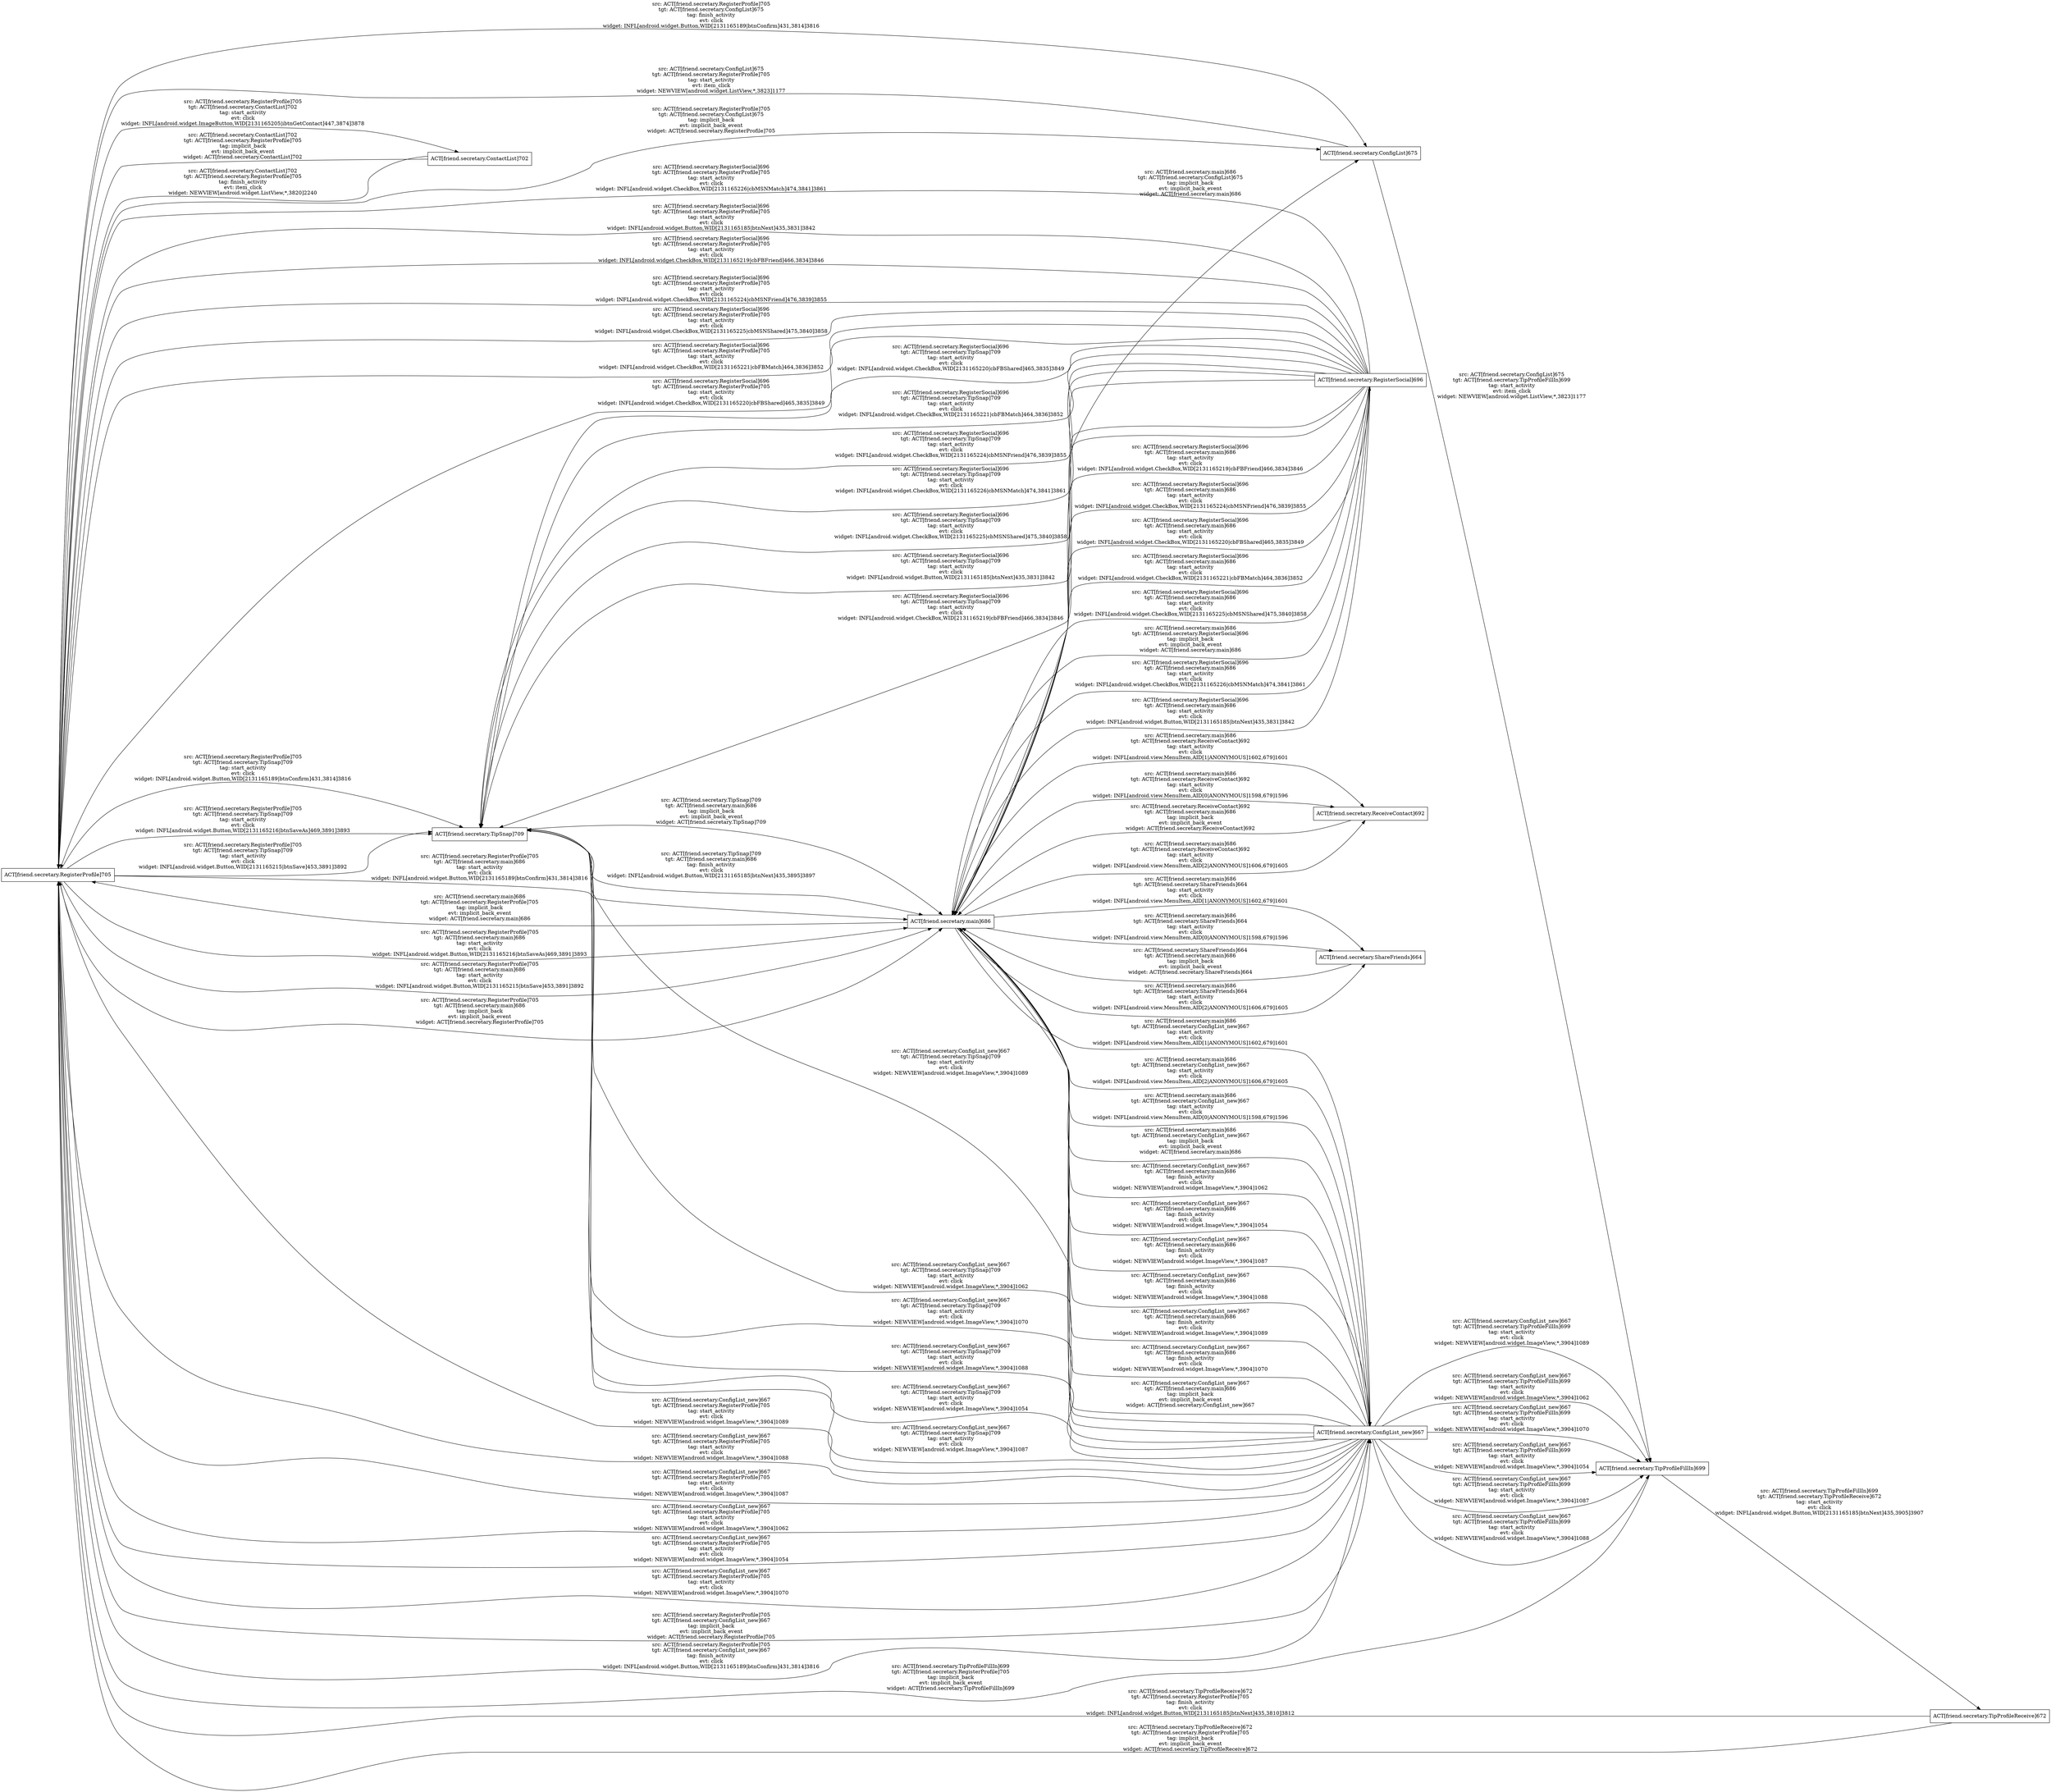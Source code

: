 digraph G {
 rankdir=LR;
 node[shape=box];
 n10 [label="ACT[friend.secretary.RegisterProfile]705"];
 n7 [label="ACT[friend.secretary.RegisterSocial]696"];
 n4 [label="ACT[friend.secretary.ConfigList]675"];
 n3 [label="ACT[friend.secretary.TipProfileReceive]672"];
 n6 [label="ACT[friend.secretary.ReceiveContact]692"];
 n9 [label="ACT[friend.secretary.ContactList]702"];
 n11 [label="ACT[friend.secretary.TipSnap]709"];
 n8 [label="ACT[friend.secretary.TipProfileFillIn]699"];
 n1 [label="ACT[friend.secretary.ShareFriends]664"];
 n2 [label="ACT[friend.secretary.ConfigList_new]667"];
 n5 [label="ACT[friend.secretary.main]686"];
 n9 -> n10 [label="src: ACT[friend.secretary.ContactList]702\ntgt: ACT[friend.secretary.RegisterProfile]705\ntag: implicit_back\nevt: implicit_back_event\nwidget: ACT[friend.secretary.ContactList]702\n"];
 n9 -> n10 [label="src: ACT[friend.secretary.ContactList]702\ntgt: ACT[friend.secretary.RegisterProfile]705\ntag: finish_activity\nevt: item_click\nwidget: NEWVIEW[android.widget.ListView,*,3820]2240\n"];
 n10 -> n5 [label="src: ACT[friend.secretary.RegisterProfile]705\ntgt: ACT[friend.secretary.main]686\ntag: start_activity\nevt: click\nwidget: INFL[android.widget.Button,WID[2131165216|btnSaveAs]469,3891]3893\n"];
 n10 -> n5 [label="src: ACT[friend.secretary.RegisterProfile]705\ntgt: ACT[friend.secretary.main]686\ntag: start_activity\nevt: click\nwidget: INFL[android.widget.Button,WID[2131165215|btnSave]453,3891]3892\n"];
 n10 -> n2 [label="src: ACT[friend.secretary.RegisterProfile]705\ntgt: ACT[friend.secretary.ConfigList_new]667\ntag: implicit_back\nevt: implicit_back_event\nwidget: ACT[friend.secretary.RegisterProfile]705\n"];
 n10 -> n5 [label="src: ACT[friend.secretary.RegisterProfile]705\ntgt: ACT[friend.secretary.main]686\ntag: implicit_back\nevt: implicit_back_event\nwidget: ACT[friend.secretary.RegisterProfile]705\n"];
 n10 -> n11 [label="src: ACT[friend.secretary.RegisterProfile]705\ntgt: ACT[friend.secretary.TipSnap]709\ntag: start_activity\nevt: click\nwidget: INFL[android.widget.Button,WID[2131165216|btnSaveAs]469,3891]3893\n"];
 n10 -> n11 [label="src: ACT[friend.secretary.RegisterProfile]705\ntgt: ACT[friend.secretary.TipSnap]709\ntag: start_activity\nevt: click\nwidget: INFL[android.widget.Button,WID[2131165215|btnSave]453,3891]3892\n"];
 n10 -> n4 [label="src: ACT[friend.secretary.RegisterProfile]705\ntgt: ACT[friend.secretary.ConfigList]675\ntag: implicit_back\nevt: implicit_back_event\nwidget: ACT[friend.secretary.RegisterProfile]705\n"];
 n10 -> n9 [label="src: ACT[friend.secretary.RegisterProfile]705\ntgt: ACT[friend.secretary.ContactList]702\ntag: start_activity\nevt: click\nwidget: INFL[android.widget.ImageButton,WID[2131165205|ibtnGetContact]447,3874]3878\n"];
 n3 -> n10 [label="src: ACT[friend.secretary.TipProfileReceive]672\ntgt: ACT[friend.secretary.RegisterProfile]705\ntag: finish_activity\nevt: click\nwidget: INFL[android.widget.Button,WID[2131165185|btnNext]435,3810]3812\n"];
 n3 -> n10 [label="src: ACT[friend.secretary.TipProfileReceive]672\ntgt: ACT[friend.secretary.RegisterProfile]705\ntag: implicit_back\nevt: implicit_back_event\nwidget: ACT[friend.secretary.TipProfileReceive]672\n"];
 n2 -> n8 [label="src: ACT[friend.secretary.ConfigList_new]667\ntgt: ACT[friend.secretary.TipProfileFillIn]699\ntag: start_activity\nevt: click\nwidget: NEWVIEW[android.widget.ImageView,*,3904]1070\n"];
 n2 -> n8 [label="src: ACT[friend.secretary.ConfigList_new]667\ntgt: ACT[friend.secretary.TipProfileFillIn]699\ntag: start_activity\nevt: click\nwidget: NEWVIEW[android.widget.ImageView,*,3904]1054\n"];
 n2 -> n8 [label="src: ACT[friend.secretary.ConfigList_new]667\ntgt: ACT[friend.secretary.TipProfileFillIn]699\ntag: start_activity\nevt: click\nwidget: NEWVIEW[android.widget.ImageView,*,3904]1087\n"];
 n2 -> n8 [label="src: ACT[friend.secretary.ConfigList_new]667\ntgt: ACT[friend.secretary.TipProfileFillIn]699\ntag: start_activity\nevt: click\nwidget: NEWVIEW[android.widget.ImageView,*,3904]1088\n"];
 n2 -> n8 [label="src: ACT[friend.secretary.ConfigList_new]667\ntgt: ACT[friend.secretary.TipProfileFillIn]699\ntag: start_activity\nevt: click\nwidget: NEWVIEW[android.widget.ImageView,*,3904]1089\n"];
 n2 -> n8 [label="src: ACT[friend.secretary.ConfigList_new]667\ntgt: ACT[friend.secretary.TipProfileFillIn]699\ntag: start_activity\nevt: click\nwidget: NEWVIEW[android.widget.ImageView,*,3904]1062\n"];
 n2 -> n10 [label="src: ACT[friend.secretary.ConfigList_new]667\ntgt: ACT[friend.secretary.RegisterProfile]705\ntag: start_activity\nevt: click\nwidget: NEWVIEW[android.widget.ImageView,*,3904]1062\n"];
 n2 -> n10 [label="src: ACT[friend.secretary.ConfigList_new]667\ntgt: ACT[friend.secretary.RegisterProfile]705\ntag: start_activity\nevt: click\nwidget: NEWVIEW[android.widget.ImageView,*,3904]1054\n"];
 n2 -> n10 [label="src: ACT[friend.secretary.ConfigList_new]667\ntgt: ACT[friend.secretary.RegisterProfile]705\ntag: start_activity\nevt: click\nwidget: NEWVIEW[android.widget.ImageView,*,3904]1070\n"];
 n2 -> n10 [label="src: ACT[friend.secretary.ConfigList_new]667\ntgt: ACT[friend.secretary.RegisterProfile]705\ntag: start_activity\nevt: click\nwidget: NEWVIEW[android.widget.ImageView,*,3904]1089\n"];
 n2 -> n10 [label="src: ACT[friend.secretary.ConfigList_new]667\ntgt: ACT[friend.secretary.RegisterProfile]705\ntag: start_activity\nevt: click\nwidget: NEWVIEW[android.widget.ImageView,*,3904]1088\n"];
 n2 -> n10 [label="src: ACT[friend.secretary.ConfigList_new]667\ntgt: ACT[friend.secretary.RegisterProfile]705\ntag: start_activity\nevt: click\nwidget: NEWVIEW[android.widget.ImageView,*,3904]1087\n"];
 n2 -> n5 [label="src: ACT[friend.secretary.ConfigList_new]667\ntgt: ACT[friend.secretary.main]686\ntag: finish_activity\nevt: click\nwidget: NEWVIEW[android.widget.ImageView,*,3904]1062\n"];
 n2 -> n5 [label="src: ACT[friend.secretary.ConfigList_new]667\ntgt: ACT[friend.secretary.main]686\ntag: finish_activity\nevt: click\nwidget: NEWVIEW[android.widget.ImageView,*,3904]1054\n"];
 n2 -> n5 [label="src: ACT[friend.secretary.ConfigList_new]667\ntgt: ACT[friend.secretary.main]686\ntag: finish_activity\nevt: click\nwidget: NEWVIEW[android.widget.ImageView,*,3904]1087\n"];
 n2 -> n5 [label="src: ACT[friend.secretary.ConfigList_new]667\ntgt: ACT[friend.secretary.main]686\ntag: finish_activity\nevt: click\nwidget: NEWVIEW[android.widget.ImageView,*,3904]1088\n"];
 n2 -> n5 [label="src: ACT[friend.secretary.ConfigList_new]667\ntgt: ACT[friend.secretary.main]686\ntag: finish_activity\nevt: click\nwidget: NEWVIEW[android.widget.ImageView,*,3904]1089\n"];
 n2 -> n5 [label="src: ACT[friend.secretary.ConfigList_new]667\ntgt: ACT[friend.secretary.main]686\ntag: finish_activity\nevt: click\nwidget: NEWVIEW[android.widget.ImageView,*,3904]1070\n"];
 n2 -> n11 [label="src: ACT[friend.secretary.ConfigList_new]667\ntgt: ACT[friend.secretary.TipSnap]709\ntag: start_activity\nevt: click\nwidget: NEWVIEW[android.widget.ImageView,*,3904]1070\n"];
 n2 -> n11 [label="src: ACT[friend.secretary.ConfigList_new]667\ntgt: ACT[friend.secretary.TipSnap]709\ntag: start_activity\nevt: click\nwidget: NEWVIEW[android.widget.ImageView,*,3904]1088\n"];
 n2 -> n11 [label="src: ACT[friend.secretary.ConfigList_new]667\ntgt: ACT[friend.secretary.TipSnap]709\ntag: start_activity\nevt: click\nwidget: NEWVIEW[android.widget.ImageView,*,3904]1054\n"];
 n2 -> n11 [label="src: ACT[friend.secretary.ConfigList_new]667\ntgt: ACT[friend.secretary.TipSnap]709\ntag: start_activity\nevt: click\nwidget: NEWVIEW[android.widget.ImageView,*,3904]1087\n"];
 n2 -> n11 [label="src: ACT[friend.secretary.ConfigList_new]667\ntgt: ACT[friend.secretary.TipSnap]709\ntag: start_activity\nevt: click\nwidget: NEWVIEW[android.widget.ImageView,*,3904]1089\n"];
 n2 -> n11 [label="src: ACT[friend.secretary.ConfigList_new]667\ntgt: ACT[friend.secretary.TipSnap]709\ntag: start_activity\nevt: click\nwidget: NEWVIEW[android.widget.ImageView,*,3904]1062\n"];
 n2 -> n5 [label="src: ACT[friend.secretary.ConfigList_new]667\ntgt: ACT[friend.secretary.main]686\ntag: implicit_back\nevt: implicit_back_event\nwidget: ACT[friend.secretary.ConfigList_new]667\n"];
 n8 -> n3 [label="src: ACT[friend.secretary.TipProfileFillIn]699\ntgt: ACT[friend.secretary.TipProfileReceive]672\ntag: start_activity\nevt: click\nwidget: INFL[android.widget.Button,WID[2131165185|btnNext]435,3905]3907\n"];
 n8 -> n10 [label="src: ACT[friend.secretary.TipProfileFillIn]699\ntgt: ACT[friend.secretary.RegisterProfile]705\ntag: implicit_back\nevt: implicit_back_event\nwidget: ACT[friend.secretary.TipProfileFillIn]699\n"];
 n1 -> n5 [label="src: ACT[friend.secretary.ShareFriends]664\ntgt: ACT[friend.secretary.main]686\ntag: implicit_back\nevt: implicit_back_event\nwidget: ACT[friend.secretary.ShareFriends]664\n"];
 n7 -> n5 [label="src: ACT[friend.secretary.RegisterSocial]696\ntgt: ACT[friend.secretary.main]686\ntag: start_activity\nevt: click\nwidget: INFL[android.widget.CheckBox,WID[2131165226|cbMSNMatch]474,3841]3861\n"];
 n7 -> n5 [label="src: ACT[friend.secretary.RegisterSocial]696\ntgt: ACT[friend.secretary.main]686\ntag: start_activity\nevt: click\nwidget: INFL[android.widget.Button,WID[2131165185|btnNext]435,3831]3842\n"];
 n7 -> n5 [label="src: ACT[friend.secretary.RegisterSocial]696\ntgt: ACT[friend.secretary.main]686\ntag: start_activity\nevt: click\nwidget: INFL[android.widget.CheckBox,WID[2131165219|cbFBFriend]466,3834]3846\n"];
 n7 -> n5 [label="src: ACT[friend.secretary.RegisterSocial]696\ntgt: ACT[friend.secretary.main]686\ntag: start_activity\nevt: click\nwidget: INFL[android.widget.CheckBox,WID[2131165224|cbMSNFriend]476,3839]3855\n"];
 n7 -> n5 [label="src: ACT[friend.secretary.RegisterSocial]696\ntgt: ACT[friend.secretary.main]686\ntag: start_activity\nevt: click\nwidget: INFL[android.widget.CheckBox,WID[2131165220|cbFBShared]465,3835]3849\n"];
 n7 -> n5 [label="src: ACT[friend.secretary.RegisterSocial]696\ntgt: ACT[friend.secretary.main]686\ntag: start_activity\nevt: click\nwidget: INFL[android.widget.CheckBox,WID[2131165221|cbFBMatch]464,3836]3852\n"];
 n7 -> n5 [label="src: ACT[friend.secretary.RegisterSocial]696\ntgt: ACT[friend.secretary.main]686\ntag: start_activity\nevt: click\nwidget: INFL[android.widget.CheckBox,WID[2131165225|cbMSNShared]475,3840]3858\n"];
 n7 -> n11 [label="src: ACT[friend.secretary.RegisterSocial]696\ntgt: ACT[friend.secretary.TipSnap]709\ntag: start_activity\nevt: click\nwidget: INFL[android.widget.CheckBox,WID[2131165226|cbMSNMatch]474,3841]3861\n"];
 n7 -> n11 [label="src: ACT[friend.secretary.RegisterSocial]696\ntgt: ACT[friend.secretary.TipSnap]709\ntag: start_activity\nevt: click\nwidget: INFL[android.widget.CheckBox,WID[2131165225|cbMSNShared]475,3840]3858\n"];
 n7 -> n11 [label="src: ACT[friend.secretary.RegisterSocial]696\ntgt: ACT[friend.secretary.TipSnap]709\ntag: start_activity\nevt: click\nwidget: INFL[android.widget.Button,WID[2131165185|btnNext]435,3831]3842\n"];
 n7 -> n11 [label="src: ACT[friend.secretary.RegisterSocial]696\ntgt: ACT[friend.secretary.TipSnap]709\ntag: start_activity\nevt: click\nwidget: INFL[android.widget.CheckBox,WID[2131165219|cbFBFriend]466,3834]3846\n"];
 n7 -> n11 [label="src: ACT[friend.secretary.RegisterSocial]696\ntgt: ACT[friend.secretary.TipSnap]709\ntag: start_activity\nevt: click\nwidget: INFL[android.widget.CheckBox,WID[2131165220|cbFBShared]465,3835]3849\n"];
 n7 -> n11 [label="src: ACT[friend.secretary.RegisterSocial]696\ntgt: ACT[friend.secretary.TipSnap]709\ntag: start_activity\nevt: click\nwidget: INFL[android.widget.CheckBox,WID[2131165221|cbFBMatch]464,3836]3852\n"];
 n7 -> n11 [label="src: ACT[friend.secretary.RegisterSocial]696\ntgt: ACT[friend.secretary.TipSnap]709\ntag: start_activity\nevt: click\nwidget: INFL[android.widget.CheckBox,WID[2131165224|cbMSNFriend]476,3839]3855\n"];
 n7 -> n10 [label="src: ACT[friend.secretary.RegisterSocial]696\ntgt: ACT[friend.secretary.RegisterProfile]705\ntag: start_activity\nevt: click\nwidget: INFL[android.widget.CheckBox,WID[2131165219|cbFBFriend]466,3834]3846\n"];
 n7 -> n10 [label="src: ACT[friend.secretary.RegisterSocial]696\ntgt: ACT[friend.secretary.RegisterProfile]705\ntag: start_activity\nevt: click\nwidget: INFL[android.widget.CheckBox,WID[2131165224|cbMSNFriend]476,3839]3855\n"];
 n7 -> n10 [label="src: ACT[friend.secretary.RegisterSocial]696\ntgt: ACT[friend.secretary.RegisterProfile]705\ntag: start_activity\nevt: click\nwidget: INFL[android.widget.CheckBox,WID[2131165225|cbMSNShared]475,3840]3858\n"];
 n7 -> n10 [label="src: ACT[friend.secretary.RegisterSocial]696\ntgt: ACT[friend.secretary.RegisterProfile]705\ntag: start_activity\nevt: click\nwidget: INFL[android.widget.CheckBox,WID[2131165221|cbFBMatch]464,3836]3852\n"];
 n7 -> n10 [label="src: ACT[friend.secretary.RegisterSocial]696\ntgt: ACT[friend.secretary.RegisterProfile]705\ntag: start_activity\nevt: click\nwidget: INFL[android.widget.CheckBox,WID[2131165220|cbFBShared]465,3835]3849\n"];
 n7 -> n10 [label="src: ACT[friend.secretary.RegisterSocial]696\ntgt: ACT[friend.secretary.RegisterProfile]705\ntag: start_activity\nevt: click\nwidget: INFL[android.widget.CheckBox,WID[2131165226|cbMSNMatch]474,3841]3861\n"];
 n7 -> n10 [label="src: ACT[friend.secretary.RegisterSocial]696\ntgt: ACT[friend.secretary.RegisterProfile]705\ntag: start_activity\nevt: click\nwidget: INFL[android.widget.Button,WID[2131165185|btnNext]435,3831]3842\n"];
 n11 -> n5 [label="src: ACT[friend.secretary.TipSnap]709\ntgt: ACT[friend.secretary.main]686\ntag: implicit_back\nevt: implicit_back_event\nwidget: ACT[friend.secretary.TipSnap]709\n"];
 n11 -> n5 [label="src: ACT[friend.secretary.TipSnap]709\ntgt: ACT[friend.secretary.main]686\ntag: finish_activity\nevt: click\nwidget: INFL[android.widget.Button,WID[2131165185|btnNext]435,3895]3897\n"];
 n6 -> n5 [label="src: ACT[friend.secretary.ReceiveContact]692\ntgt: ACT[friend.secretary.main]686\ntag: implicit_back\nevt: implicit_back_event\nwidget: ACT[friend.secretary.ReceiveContact]692\n"];
 n10 -> n2 [label="src: ACT[friend.secretary.RegisterProfile]705\ntgt: ACT[friend.secretary.ConfigList_new]667\ntag: finish_activity\nevt: click\nwidget: INFL[android.widget.Button,WID[2131165189|btnConfirm]431,3814]3816\n"];
 n10 -> n5 [label="src: ACT[friend.secretary.RegisterProfile]705\ntgt: ACT[friend.secretary.main]686\ntag: start_activity\nevt: click\nwidget: INFL[android.widget.Button,WID[2131165189|btnConfirm]431,3814]3816\n"];
 n10 -> n4 [label="src: ACT[friend.secretary.RegisterProfile]705\ntgt: ACT[friend.secretary.ConfigList]675\ntag: finish_activity\nevt: click\nwidget: INFL[android.widget.Button,WID[2131165189|btnConfirm]431,3814]3816\n"];
 n10 -> n11 [label="src: ACT[friend.secretary.RegisterProfile]705\ntgt: ACT[friend.secretary.TipSnap]709\ntag: start_activity\nevt: click\nwidget: INFL[android.widget.Button,WID[2131165189|btnConfirm]431,3814]3816\n"];
 n5 -> n4 [label="src: ACT[friend.secretary.main]686\ntgt: ACT[friend.secretary.ConfigList]675\ntag: implicit_back\nevt: implicit_back_event\nwidget: ACT[friend.secretary.main]686\n"];
 n5 -> n10 [label="src: ACT[friend.secretary.main]686\ntgt: ACT[friend.secretary.RegisterProfile]705\ntag: implicit_back\nevt: implicit_back_event\nwidget: ACT[friend.secretary.main]686\n"];
 n5 -> n7 [label="src: ACT[friend.secretary.main]686\ntgt: ACT[friend.secretary.RegisterSocial]696\ntag: implicit_back\nevt: implicit_back_event\nwidget: ACT[friend.secretary.main]686\n"];
 n5 -> n2 [label="src: ACT[friend.secretary.main]686\ntgt: ACT[friend.secretary.ConfigList_new]667\ntag: implicit_back\nevt: implicit_back_event\nwidget: ACT[friend.secretary.main]686\n"];
 n5 -> n6 [label="src: ACT[friend.secretary.main]686\ntgt: ACT[friend.secretary.ReceiveContact]692\ntag: start_activity\nevt: click\nwidget: INFL[android.view.MenuItem,AID[2|ANONYMOUS]1606,679]1605\n"];
 n5 -> n6 [label="src: ACT[friend.secretary.main]686\ntgt: ACT[friend.secretary.ReceiveContact]692\ntag: start_activity\nevt: click\nwidget: INFL[android.view.MenuItem,AID[1|ANONYMOUS]1602,679]1601\n"];
 n5 -> n6 [label="src: ACT[friend.secretary.main]686\ntgt: ACT[friend.secretary.ReceiveContact]692\ntag: start_activity\nevt: click\nwidget: INFL[android.view.MenuItem,AID[0|ANONYMOUS]1598,679]1596\n"];
 n5 -> n2 [label="src: ACT[friend.secretary.main]686\ntgt: ACT[friend.secretary.ConfigList_new]667\ntag: start_activity\nevt: click\nwidget: INFL[android.view.MenuItem,AID[1|ANONYMOUS]1602,679]1601\n"];
 n5 -> n2 [label="src: ACT[friend.secretary.main]686\ntgt: ACT[friend.secretary.ConfigList_new]667\ntag: start_activity\nevt: click\nwidget: INFL[android.view.MenuItem,AID[2|ANONYMOUS]1606,679]1605\n"];
 n5 -> n2 [label="src: ACT[friend.secretary.main]686\ntgt: ACT[friend.secretary.ConfigList_new]667\ntag: start_activity\nevt: click\nwidget: INFL[android.view.MenuItem,AID[0|ANONYMOUS]1598,679]1596\n"];
 n5 -> n1 [label="src: ACT[friend.secretary.main]686\ntgt: ACT[friend.secretary.ShareFriends]664\ntag: start_activity\nevt: click\nwidget: INFL[android.view.MenuItem,AID[2|ANONYMOUS]1606,679]1605\n"];
 n5 -> n1 [label="src: ACT[friend.secretary.main]686\ntgt: ACT[friend.secretary.ShareFriends]664\ntag: start_activity\nevt: click\nwidget: INFL[android.view.MenuItem,AID[1|ANONYMOUS]1602,679]1601\n"];
 n5 -> n1 [label="src: ACT[friend.secretary.main]686\ntgt: ACT[friend.secretary.ShareFriends]664\ntag: start_activity\nevt: click\nwidget: INFL[android.view.MenuItem,AID[0|ANONYMOUS]1598,679]1596\n"];
 n4 -> n8 [label="src: ACT[friend.secretary.ConfigList]675\ntgt: ACT[friend.secretary.TipProfileFillIn]699\ntag: start_activity\nevt: item_click\nwidget: NEWVIEW[android.widget.ListView,*,3823]1177\n"];
 n4 -> n10 [label="src: ACT[friend.secretary.ConfigList]675\ntgt: ACT[friend.secretary.RegisterProfile]705\ntag: start_activity\nevt: item_click\nwidget: NEWVIEW[android.widget.ListView,*,3823]1177\n"];
}